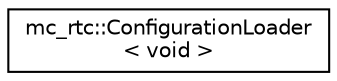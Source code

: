 digraph "Graphical Class Hierarchy"
{
 // INTERACTIVE_SVG=YES
  edge [fontname="Helvetica",fontsize="10",labelfontname="Helvetica",labelfontsize="10"];
  node [fontname="Helvetica",fontsize="10",shape=record];
  rankdir="LR";
  Node0 [label="mc_rtc::ConfigurationLoader\l\< void \>",height=0.2,width=0.4,color="black", fillcolor="white", style="filled",URL="$structmc__rtc_1_1ConfigurationLoader_3_01void_01_4.html"];
}
